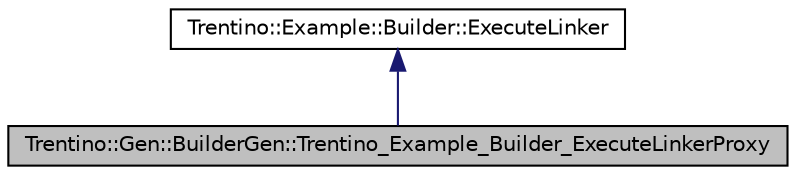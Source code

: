 digraph G
{
  edge [fontname="Helvetica",fontsize="10",labelfontname="Helvetica",labelfontsize="10"];
  node [fontname="Helvetica",fontsize="10",shape=record];
  Node1 [label="Trentino::Gen::BuilderGen::Trentino_Example_Builder_ExecuteLinkerProxy",height=0.2,width=0.4,color="black", fillcolor="grey75", style="filled" fontcolor="black"];
  Node2 -> Node1 [dir="back",color="midnightblue",fontsize="10",style="solid",fontname="Helvetica"];
  Node2 [label="Trentino::Example::Builder::ExecuteLinker",height=0.2,width=0.4,color="black", fillcolor="white", style="filled",URL="$class_trentino_1_1_example_1_1_builder_1_1_execute_linker.html",tooltip="Calculator interface testcode."];
}
